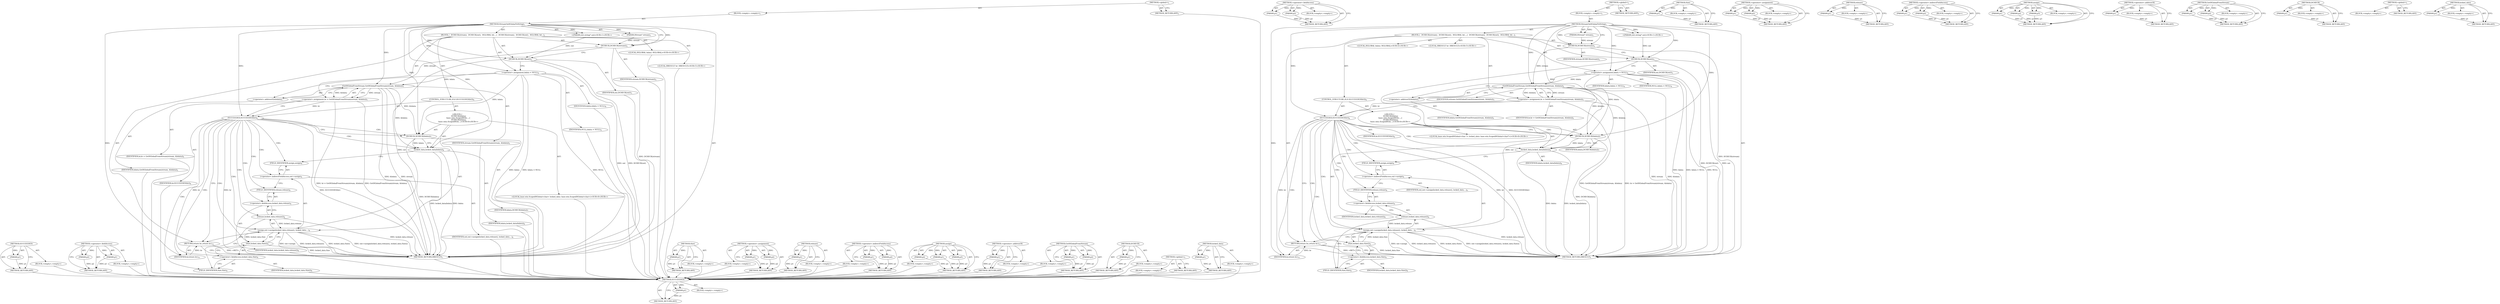 digraph "locked_data" {
vulnerable_93 [label=<(METHOD,SUCCEEDED)>];
vulnerable_94 [label=<(PARAM,p1)>];
vulnerable_95 [label=<(BLOCK,&lt;empty&gt;,&lt;empty&gt;)>];
vulnerable_96 [label=<(METHOD_RETURN,ANY)>];
vulnerable_116 [label=<(METHOD,&lt;operator&gt;.fieldAccess)>];
vulnerable_117 [label=<(PARAM,p1)>];
vulnerable_118 [label=<(PARAM,p2)>];
vulnerable_119 [label=<(BLOCK,&lt;empty&gt;,&lt;empty&gt;)>];
vulnerable_120 [label=<(METHOD_RETURN,ANY)>];
vulnerable_6 [label=<(METHOD,&lt;global&gt;)<SUB>1</SUB>>];
vulnerable_7 [label=<(BLOCK,&lt;empty&gt;,&lt;empty&gt;)<SUB>1</SUB>>];
vulnerable_8 [label=<(METHOD,StreamOnHGlobalToString)<SUB>1</SUB>>];
vulnerable_9 [label=<(PARAM,IStream* stream)<SUB>1</SUB>>];
vulnerable_10 [label="<(PARAM,std::string* out)<SUB>1</SUB>>"];
vulnerable_11 [label=<(BLOCK,{
  DCHECK(stream);
  DCHECK(out);
  HGLOBAL hd...,{
  DCHECK(stream);
  DCHECK(out);
  HGLOBAL hd...)<SUB>1</SUB>>];
vulnerable_12 [label=<(DCHECK,DCHECK(stream))<SUB>2</SUB>>];
vulnerable_13 [label=<(IDENTIFIER,stream,DCHECK(stream))<SUB>2</SUB>>];
vulnerable_14 [label=<(DCHECK,DCHECK(out))<SUB>3</SUB>>];
vulnerable_15 [label=<(IDENTIFIER,out,DCHECK(out))<SUB>3</SUB>>];
vulnerable_16 [label="<(LOCAL,HGLOBAL hdata: HGLOBAL)<SUB>4</SUB>>"];
vulnerable_17 [label=<(&lt;operator&gt;.assignment,hdata = NULL)<SUB>4</SUB>>];
vulnerable_18 [label=<(IDENTIFIER,hdata,hdata = NULL)<SUB>4</SUB>>];
vulnerable_19 [label=<(IDENTIFIER,NULL,hdata = NULL)<SUB>4</SUB>>];
vulnerable_20 [label="<(LOCAL,HRESULT hr: HRESULT)<SUB>5</SUB>>"];
vulnerable_21 [label=<(&lt;operator&gt;.assignment,hr = GetHGlobalFromStream(stream, &amp;hdata))<SUB>5</SUB>>];
vulnerable_22 [label=<(IDENTIFIER,hr,hr = GetHGlobalFromStream(stream, &amp;hdata))<SUB>5</SUB>>];
vulnerable_23 [label=<(GetHGlobalFromStream,GetHGlobalFromStream(stream, &amp;hdata))<SUB>5</SUB>>];
vulnerable_24 [label=<(IDENTIFIER,stream,GetHGlobalFromStream(stream, &amp;hdata))<SUB>5</SUB>>];
vulnerable_25 [label=<(&lt;operator&gt;.addressOf,&amp;hdata)<SUB>5</SUB>>];
vulnerable_26 [label=<(IDENTIFIER,hdata,GetHGlobalFromStream(stream, &amp;hdata))<SUB>5</SUB>>];
vulnerable_27 [label=<(CONTROL_STRUCTURE,IF,if (SUCCEEDED(hr)))<SUB>6</SUB>>];
vulnerable_28 [label=<(SUCCEEDED,SUCCEEDED(hr))<SUB>6</SUB>>];
vulnerable_29 [label=<(IDENTIFIER,hr,SUCCEEDED(hr))<SUB>6</SUB>>];
vulnerable_30 [label="<(BLOCK,{
     DCHECK(hdata);
    base::win::ScopedHGlo...,{
     DCHECK(hdata);
    base::win::ScopedHGlo...)<SUB>6</SUB>>"];
vulnerable_31 [label=<(DCHECK,DCHECK(hdata))<SUB>7</SUB>>];
vulnerable_32 [label=<(IDENTIFIER,hdata,DCHECK(hdata))<SUB>7</SUB>>];
vulnerable_33 [label="<(LOCAL,base.win.ScopedHGlobal&lt;char&gt; locked_data: base.win.ScopedHGlobal&lt;char&gt;)<SUB>8</SUB>>"];
vulnerable_34 [label=<(locked_data,locked_data(hdata))<SUB>8</SUB>>];
vulnerable_35 [label=<(IDENTIFIER,hdata,locked_data(hdata))<SUB>8</SUB>>];
vulnerable_36 [label=<(assign,out-&gt;assign(locked_data.release(), locked_data....)<SUB>9</SUB>>];
vulnerable_37 [label=<(&lt;operator&gt;.indirectFieldAccess,out-&gt;assign)<SUB>9</SUB>>];
vulnerable_38 [label=<(IDENTIFIER,out,out-&gt;assign(locked_data.release(), locked_data....)<SUB>9</SUB>>];
vulnerable_39 [label=<(FIELD_IDENTIFIER,assign,assign)<SUB>9</SUB>>];
vulnerable_40 [label=<(release,locked_data.release())<SUB>9</SUB>>];
vulnerable_41 [label=<(&lt;operator&gt;.fieldAccess,locked_data.release)<SUB>9</SUB>>];
vulnerable_42 [label=<(IDENTIFIER,locked_data,locked_data.release())<SUB>9</SUB>>];
vulnerable_43 [label=<(FIELD_IDENTIFIER,release,release)<SUB>9</SUB>>];
vulnerable_44 [label=<(Size,locked_data.Size())<SUB>9</SUB>>];
vulnerable_45 [label=<(&lt;operator&gt;.fieldAccess,locked_data.Size)<SUB>9</SUB>>];
vulnerable_46 [label=<(IDENTIFIER,locked_data,locked_data.Size())<SUB>9</SUB>>];
vulnerable_47 [label=<(FIELD_IDENTIFIER,Size,Size)<SUB>9</SUB>>];
vulnerable_48 [label=<(RETURN,return hr;,return hr;)<SUB>11</SUB>>];
vulnerable_49 [label=<(IDENTIFIER,hr,return hr;)<SUB>11</SUB>>];
vulnerable_50 [label=<(METHOD_RETURN,HRESULT)<SUB>1</SUB>>];
vulnerable_52 [label=<(METHOD_RETURN,ANY)<SUB>1</SUB>>];
vulnerable_121 [label=<(METHOD,Size)>];
vulnerable_122 [label=<(PARAM,p1)>];
vulnerable_123 [label=<(BLOCK,&lt;empty&gt;,&lt;empty&gt;)>];
vulnerable_124 [label=<(METHOD_RETURN,ANY)>];
vulnerable_79 [label=<(METHOD,&lt;operator&gt;.assignment)>];
vulnerable_80 [label=<(PARAM,p1)>];
vulnerable_81 [label=<(PARAM,p2)>];
vulnerable_82 [label=<(BLOCK,&lt;empty&gt;,&lt;empty&gt;)>];
vulnerable_83 [label=<(METHOD_RETURN,ANY)>];
vulnerable_112 [label=<(METHOD,release)>];
vulnerable_113 [label=<(PARAM,p1)>];
vulnerable_114 [label=<(BLOCK,&lt;empty&gt;,&lt;empty&gt;)>];
vulnerable_115 [label=<(METHOD_RETURN,ANY)>];
vulnerable_107 [label=<(METHOD,&lt;operator&gt;.indirectFieldAccess)>];
vulnerable_108 [label=<(PARAM,p1)>];
vulnerable_109 [label=<(PARAM,p2)>];
vulnerable_110 [label=<(BLOCK,&lt;empty&gt;,&lt;empty&gt;)>];
vulnerable_111 [label=<(METHOD_RETURN,ANY)>];
vulnerable_101 [label=<(METHOD,assign)>];
vulnerable_102 [label=<(PARAM,p1)>];
vulnerable_103 [label=<(PARAM,p2)>];
vulnerable_104 [label=<(PARAM,p3)>];
vulnerable_105 [label=<(BLOCK,&lt;empty&gt;,&lt;empty&gt;)>];
vulnerable_106 [label=<(METHOD_RETURN,ANY)>];
vulnerable_89 [label=<(METHOD,&lt;operator&gt;.addressOf)>];
vulnerable_90 [label=<(PARAM,p1)>];
vulnerable_91 [label=<(BLOCK,&lt;empty&gt;,&lt;empty&gt;)>];
vulnerable_92 [label=<(METHOD_RETURN,ANY)>];
vulnerable_84 [label=<(METHOD,GetHGlobalFromStream)>];
vulnerable_85 [label=<(PARAM,p1)>];
vulnerable_86 [label=<(PARAM,p2)>];
vulnerable_87 [label=<(BLOCK,&lt;empty&gt;,&lt;empty&gt;)>];
vulnerable_88 [label=<(METHOD_RETURN,ANY)>];
vulnerable_75 [label=<(METHOD,DCHECK)>];
vulnerable_76 [label=<(PARAM,p1)>];
vulnerable_77 [label=<(BLOCK,&lt;empty&gt;,&lt;empty&gt;)>];
vulnerable_78 [label=<(METHOD_RETURN,ANY)>];
vulnerable_69 [label=<(METHOD,&lt;global&gt;)<SUB>1</SUB>>];
vulnerable_70 [label=<(BLOCK,&lt;empty&gt;,&lt;empty&gt;)>];
vulnerable_71 [label=<(METHOD_RETURN,ANY)>];
vulnerable_97 [label=<(METHOD,locked_data)>];
vulnerable_98 [label=<(PARAM,p1)>];
vulnerable_99 [label=<(BLOCK,&lt;empty&gt;,&lt;empty&gt;)>];
vulnerable_100 [label=<(METHOD_RETURN,ANY)>];
fixed_93 [label=<(METHOD,SUCCEEDED)>];
fixed_94 [label=<(PARAM,p1)>];
fixed_95 [label=<(BLOCK,&lt;empty&gt;,&lt;empty&gt;)>];
fixed_96 [label=<(METHOD_RETURN,ANY)>];
fixed_116 [label=<(METHOD,&lt;operator&gt;.fieldAccess)>];
fixed_117 [label=<(PARAM,p1)>];
fixed_118 [label=<(PARAM,p2)>];
fixed_119 [label=<(BLOCK,&lt;empty&gt;,&lt;empty&gt;)>];
fixed_120 [label=<(METHOD_RETURN,ANY)>];
fixed_6 [label=<(METHOD,&lt;global&gt;)<SUB>1</SUB>>];
fixed_7 [label=<(BLOCK,&lt;empty&gt;,&lt;empty&gt;)<SUB>1</SUB>>];
fixed_8 [label=<(METHOD,StreamOnHGlobalToString)<SUB>1</SUB>>];
fixed_9 [label=<(PARAM,IStream* stream)<SUB>1</SUB>>];
fixed_10 [label="<(PARAM,std::string* out)<SUB>1</SUB>>"];
fixed_11 [label=<(BLOCK,{
  DCHECK(stream);
  DCHECK(out);
  HGLOBAL hd...,{
  DCHECK(stream);
  DCHECK(out);
  HGLOBAL hd...)<SUB>1</SUB>>];
fixed_12 [label=<(DCHECK,DCHECK(stream))<SUB>2</SUB>>];
fixed_13 [label=<(IDENTIFIER,stream,DCHECK(stream))<SUB>2</SUB>>];
fixed_14 [label=<(DCHECK,DCHECK(out))<SUB>3</SUB>>];
fixed_15 [label=<(IDENTIFIER,out,DCHECK(out))<SUB>3</SUB>>];
fixed_16 [label="<(LOCAL,HGLOBAL hdata: HGLOBAL)<SUB>4</SUB>>"];
fixed_17 [label=<(&lt;operator&gt;.assignment,hdata = NULL)<SUB>4</SUB>>];
fixed_18 [label=<(IDENTIFIER,hdata,hdata = NULL)<SUB>4</SUB>>];
fixed_19 [label=<(IDENTIFIER,NULL,hdata = NULL)<SUB>4</SUB>>];
fixed_20 [label="<(LOCAL,HRESULT hr: HRESULT)<SUB>5</SUB>>"];
fixed_21 [label=<(&lt;operator&gt;.assignment,hr = GetHGlobalFromStream(stream, &amp;hdata))<SUB>5</SUB>>];
fixed_22 [label=<(IDENTIFIER,hr,hr = GetHGlobalFromStream(stream, &amp;hdata))<SUB>5</SUB>>];
fixed_23 [label=<(GetHGlobalFromStream,GetHGlobalFromStream(stream, &amp;hdata))<SUB>5</SUB>>];
fixed_24 [label=<(IDENTIFIER,stream,GetHGlobalFromStream(stream, &amp;hdata))<SUB>5</SUB>>];
fixed_25 [label=<(&lt;operator&gt;.addressOf,&amp;hdata)<SUB>5</SUB>>];
fixed_26 [label=<(IDENTIFIER,hdata,GetHGlobalFromStream(stream, &amp;hdata))<SUB>5</SUB>>];
fixed_27 [label=<(CONTROL_STRUCTURE,IF,if (SUCCEEDED(hr)))<SUB>6</SUB>>];
fixed_28 [label=<(SUCCEEDED,SUCCEEDED(hr))<SUB>6</SUB>>];
fixed_29 [label=<(IDENTIFIER,hr,SUCCEEDED(hr))<SUB>6</SUB>>];
fixed_30 [label="<(BLOCK,{
     DCHECK(hdata);
    base::win::ScopedHGlo...,{
     DCHECK(hdata);
    base::win::ScopedHGlo...)<SUB>6</SUB>>"];
fixed_31 [label=<(DCHECK,DCHECK(hdata))<SUB>7</SUB>>];
fixed_32 [label=<(IDENTIFIER,hdata,DCHECK(hdata))<SUB>7</SUB>>];
fixed_33 [label="<(LOCAL,base.win.ScopedHGlobal&lt;char *&gt; locked_data: base.win.ScopedHGlobal&lt;char*&gt;)<SUB>8</SUB>>"];
fixed_34 [label=<(locked_data,locked_data(hdata))<SUB>8</SUB>>];
fixed_35 [label=<(IDENTIFIER,hdata,locked_data(hdata))<SUB>8</SUB>>];
fixed_36 [label=<(assign,out-&gt;assign(locked_data.release(), locked_data....)<SUB>9</SUB>>];
fixed_37 [label=<(&lt;operator&gt;.indirectFieldAccess,out-&gt;assign)<SUB>9</SUB>>];
fixed_38 [label=<(IDENTIFIER,out,out-&gt;assign(locked_data.release(), locked_data....)<SUB>9</SUB>>];
fixed_39 [label=<(FIELD_IDENTIFIER,assign,assign)<SUB>9</SUB>>];
fixed_40 [label=<(release,locked_data.release())<SUB>9</SUB>>];
fixed_41 [label=<(&lt;operator&gt;.fieldAccess,locked_data.release)<SUB>9</SUB>>];
fixed_42 [label=<(IDENTIFIER,locked_data,locked_data.release())<SUB>9</SUB>>];
fixed_43 [label=<(FIELD_IDENTIFIER,release,release)<SUB>9</SUB>>];
fixed_44 [label=<(Size,locked_data.Size())<SUB>9</SUB>>];
fixed_45 [label=<(&lt;operator&gt;.fieldAccess,locked_data.Size)<SUB>9</SUB>>];
fixed_46 [label=<(IDENTIFIER,locked_data,locked_data.Size())<SUB>9</SUB>>];
fixed_47 [label=<(FIELD_IDENTIFIER,Size,Size)<SUB>9</SUB>>];
fixed_48 [label=<(RETURN,return hr;,return hr;)<SUB>11</SUB>>];
fixed_49 [label=<(IDENTIFIER,hr,return hr;)<SUB>11</SUB>>];
fixed_50 [label=<(METHOD_RETURN,HRESULT)<SUB>1</SUB>>];
fixed_52 [label=<(METHOD_RETURN,ANY)<SUB>1</SUB>>];
fixed_121 [label=<(METHOD,Size)>];
fixed_122 [label=<(PARAM,p1)>];
fixed_123 [label=<(BLOCK,&lt;empty&gt;,&lt;empty&gt;)>];
fixed_124 [label=<(METHOD_RETURN,ANY)>];
fixed_79 [label=<(METHOD,&lt;operator&gt;.assignment)>];
fixed_80 [label=<(PARAM,p1)>];
fixed_81 [label=<(PARAM,p2)>];
fixed_82 [label=<(BLOCK,&lt;empty&gt;,&lt;empty&gt;)>];
fixed_83 [label=<(METHOD_RETURN,ANY)>];
fixed_112 [label=<(METHOD,release)>];
fixed_113 [label=<(PARAM,p1)>];
fixed_114 [label=<(BLOCK,&lt;empty&gt;,&lt;empty&gt;)>];
fixed_115 [label=<(METHOD_RETURN,ANY)>];
fixed_107 [label=<(METHOD,&lt;operator&gt;.indirectFieldAccess)>];
fixed_108 [label=<(PARAM,p1)>];
fixed_109 [label=<(PARAM,p2)>];
fixed_110 [label=<(BLOCK,&lt;empty&gt;,&lt;empty&gt;)>];
fixed_111 [label=<(METHOD_RETURN,ANY)>];
fixed_101 [label=<(METHOD,assign)>];
fixed_102 [label=<(PARAM,p1)>];
fixed_103 [label=<(PARAM,p2)>];
fixed_104 [label=<(PARAM,p3)>];
fixed_105 [label=<(BLOCK,&lt;empty&gt;,&lt;empty&gt;)>];
fixed_106 [label=<(METHOD_RETURN,ANY)>];
fixed_89 [label=<(METHOD,&lt;operator&gt;.addressOf)>];
fixed_90 [label=<(PARAM,p1)>];
fixed_91 [label=<(BLOCK,&lt;empty&gt;,&lt;empty&gt;)>];
fixed_92 [label=<(METHOD_RETURN,ANY)>];
fixed_84 [label=<(METHOD,GetHGlobalFromStream)>];
fixed_85 [label=<(PARAM,p1)>];
fixed_86 [label=<(PARAM,p2)>];
fixed_87 [label=<(BLOCK,&lt;empty&gt;,&lt;empty&gt;)>];
fixed_88 [label=<(METHOD_RETURN,ANY)>];
fixed_75 [label=<(METHOD,DCHECK)>];
fixed_76 [label=<(PARAM,p1)>];
fixed_77 [label=<(BLOCK,&lt;empty&gt;,&lt;empty&gt;)>];
fixed_78 [label=<(METHOD_RETURN,ANY)>];
fixed_69 [label=<(METHOD,&lt;global&gt;)<SUB>1</SUB>>];
fixed_70 [label=<(BLOCK,&lt;empty&gt;,&lt;empty&gt;)>];
fixed_71 [label=<(METHOD_RETURN,ANY)>];
fixed_97 [label=<(METHOD,locked_data)>];
fixed_98 [label=<(PARAM,p1)>];
fixed_99 [label=<(BLOCK,&lt;empty&gt;,&lt;empty&gt;)>];
fixed_100 [label=<(METHOD_RETURN,ANY)>];
vulnerable_93 -> vulnerable_94  [key=0, label="AST: "];
vulnerable_93 -> vulnerable_94  [key=1, label="DDG: "];
vulnerable_93 -> vulnerable_95  [key=0, label="AST: "];
vulnerable_93 -> vulnerable_96  [key=0, label="AST: "];
vulnerable_93 -> vulnerable_96  [key=1, label="CFG: "];
vulnerable_94 -> vulnerable_96  [key=0, label="DDG: p1"];
vulnerable_95 -> fixed_93  [key=0];
vulnerable_96 -> fixed_93  [key=0];
vulnerable_116 -> vulnerable_117  [key=0, label="AST: "];
vulnerable_116 -> vulnerable_117  [key=1, label="DDG: "];
vulnerable_116 -> vulnerable_119  [key=0, label="AST: "];
vulnerable_116 -> vulnerable_118  [key=0, label="AST: "];
vulnerable_116 -> vulnerable_118  [key=1, label="DDG: "];
vulnerable_116 -> vulnerable_120  [key=0, label="AST: "];
vulnerable_116 -> vulnerable_120  [key=1, label="CFG: "];
vulnerable_117 -> vulnerable_120  [key=0, label="DDG: p1"];
vulnerable_118 -> vulnerable_120  [key=0, label="DDG: p2"];
vulnerable_119 -> fixed_93  [key=0];
vulnerable_120 -> fixed_93  [key=0];
vulnerable_6 -> vulnerable_7  [key=0, label="AST: "];
vulnerable_6 -> vulnerable_52  [key=0, label="AST: "];
vulnerable_6 -> vulnerable_52  [key=1, label="CFG: "];
vulnerable_7 -> vulnerable_8  [key=0, label="AST: "];
vulnerable_8 -> vulnerable_9  [key=0, label="AST: "];
vulnerable_8 -> vulnerable_9  [key=1, label="DDG: "];
vulnerable_8 -> vulnerable_10  [key=0, label="AST: "];
vulnerable_8 -> vulnerable_10  [key=1, label="DDG: "];
vulnerable_8 -> vulnerable_11  [key=0, label="AST: "];
vulnerable_8 -> vulnerable_50  [key=0, label="AST: "];
vulnerable_8 -> vulnerable_12  [key=0, label="CFG: "];
vulnerable_8 -> vulnerable_12  [key=1, label="DDG: "];
vulnerable_8 -> vulnerable_17  [key=0, label="DDG: "];
vulnerable_8 -> vulnerable_14  [key=0, label="DDG: "];
vulnerable_8 -> vulnerable_49  [key=0, label="DDG: "];
vulnerable_8 -> vulnerable_23  [key=0, label="DDG: "];
vulnerable_8 -> vulnerable_28  [key=0, label="DDG: "];
vulnerable_8 -> vulnerable_31  [key=0, label="DDG: "];
vulnerable_8 -> vulnerable_34  [key=0, label="DDG: "];
vulnerable_9 -> vulnerable_12  [key=0, label="DDG: stream"];
vulnerable_10 -> vulnerable_14  [key=0, label="DDG: out"];
vulnerable_11 -> vulnerable_12  [key=0, label="AST: "];
vulnerable_11 -> vulnerable_14  [key=0, label="AST: "];
vulnerable_11 -> vulnerable_16  [key=0, label="AST: "];
vulnerable_11 -> vulnerable_17  [key=0, label="AST: "];
vulnerable_11 -> vulnerable_20  [key=0, label="AST: "];
vulnerable_11 -> vulnerable_21  [key=0, label="AST: "];
vulnerable_11 -> vulnerable_27  [key=0, label="AST: "];
vulnerable_11 -> vulnerable_48  [key=0, label="AST: "];
vulnerable_12 -> vulnerable_13  [key=0, label="AST: "];
vulnerable_12 -> vulnerable_14  [key=0, label="CFG: "];
vulnerable_12 -> vulnerable_50  [key=0, label="DDG: DCHECK(stream)"];
vulnerable_12 -> vulnerable_23  [key=0, label="DDG: stream"];
vulnerable_13 -> fixed_93  [key=0];
vulnerable_14 -> vulnerable_15  [key=0, label="AST: "];
vulnerable_14 -> vulnerable_17  [key=0, label="CFG: "];
vulnerable_14 -> vulnerable_50  [key=0, label="DDG: out"];
vulnerable_14 -> vulnerable_50  [key=1, label="DDG: DCHECK(out)"];
vulnerable_14 -> vulnerable_36  [key=0, label="DDG: out"];
vulnerable_15 -> fixed_93  [key=0];
vulnerable_16 -> fixed_93  [key=0];
vulnerable_17 -> vulnerable_18  [key=0, label="AST: "];
vulnerable_17 -> vulnerable_19  [key=0, label="AST: "];
vulnerable_17 -> vulnerable_25  [key=0, label="CFG: "];
vulnerable_17 -> vulnerable_50  [key=0, label="DDG: hdata"];
vulnerable_17 -> vulnerable_50  [key=1, label="DDG: hdata = NULL"];
vulnerable_17 -> vulnerable_50  [key=2, label="DDG: NULL"];
vulnerable_17 -> vulnerable_23  [key=0, label="DDG: hdata"];
vulnerable_17 -> vulnerable_31  [key=0, label="DDG: hdata"];
vulnerable_18 -> fixed_93  [key=0];
vulnerable_19 -> fixed_93  [key=0];
vulnerable_20 -> fixed_93  [key=0];
vulnerable_21 -> vulnerable_22  [key=0, label="AST: "];
vulnerable_21 -> vulnerable_23  [key=0, label="AST: "];
vulnerable_21 -> vulnerable_28  [key=0, label="CFG: "];
vulnerable_21 -> vulnerable_28  [key=1, label="DDG: hr"];
vulnerable_21 -> vulnerable_50  [key=0, label="DDG: GetHGlobalFromStream(stream, &amp;hdata)"];
vulnerable_21 -> vulnerable_50  [key=1, label="DDG: hr = GetHGlobalFromStream(stream, &amp;hdata)"];
vulnerable_22 -> fixed_93  [key=0];
vulnerable_23 -> vulnerable_24  [key=0, label="AST: "];
vulnerable_23 -> vulnerable_25  [key=0, label="AST: "];
vulnerable_23 -> vulnerable_21  [key=0, label="CFG: "];
vulnerable_23 -> vulnerable_21  [key=1, label="DDG: stream"];
vulnerable_23 -> vulnerable_21  [key=2, label="DDG: &amp;hdata"];
vulnerable_23 -> vulnerable_50  [key=0, label="DDG: stream"];
vulnerable_23 -> vulnerable_50  [key=1, label="DDG: &amp;hdata"];
vulnerable_23 -> vulnerable_31  [key=0, label="DDG: &amp;hdata"];
vulnerable_23 -> vulnerable_34  [key=0, label="DDG: &amp;hdata"];
vulnerable_24 -> fixed_93  [key=0];
vulnerable_25 -> vulnerable_26  [key=0, label="AST: "];
vulnerable_25 -> vulnerable_23  [key=0, label="CFG: "];
vulnerable_26 -> fixed_93  [key=0];
vulnerable_27 -> vulnerable_28  [key=0, label="AST: "];
vulnerable_27 -> vulnerable_30  [key=0, label="AST: "];
vulnerable_28 -> vulnerable_29  [key=0, label="AST: "];
vulnerable_28 -> vulnerable_31  [key=0, label="CFG: "];
vulnerable_28 -> vulnerable_31  [key=1, label="CDG: "];
vulnerable_28 -> vulnerable_48  [key=0, label="CFG: "];
vulnerable_28 -> vulnerable_50  [key=0, label="DDG: hr"];
vulnerable_28 -> vulnerable_50  [key=1, label="DDG: SUCCEEDED(hr)"];
vulnerable_28 -> vulnerable_49  [key=0, label="DDG: hr"];
vulnerable_28 -> vulnerable_40  [key=0, label="CDG: "];
vulnerable_28 -> vulnerable_47  [key=0, label="CDG: "];
vulnerable_28 -> vulnerable_34  [key=0, label="CDG: "];
vulnerable_28 -> vulnerable_36  [key=0, label="CDG: "];
vulnerable_28 -> vulnerable_44  [key=0, label="CDG: "];
vulnerable_28 -> vulnerable_37  [key=0, label="CDG: "];
vulnerable_28 -> vulnerable_41  [key=0, label="CDG: "];
vulnerable_28 -> vulnerable_45  [key=0, label="CDG: "];
vulnerable_28 -> vulnerable_39  [key=0, label="CDG: "];
vulnerable_28 -> vulnerable_43  [key=0, label="CDG: "];
vulnerable_29 -> fixed_93  [key=0];
vulnerable_30 -> vulnerable_31  [key=0, label="AST: "];
vulnerable_30 -> vulnerable_33  [key=0, label="AST: "];
vulnerable_30 -> vulnerable_34  [key=0, label="AST: "];
vulnerable_30 -> vulnerable_36  [key=0, label="AST: "];
vulnerable_31 -> vulnerable_32  [key=0, label="AST: "];
vulnerable_31 -> vulnerable_34  [key=0, label="CFG: "];
vulnerable_31 -> vulnerable_34  [key=1, label="DDG: hdata"];
vulnerable_31 -> vulnerable_50  [key=0, label="DDG: DCHECK(hdata)"];
vulnerable_32 -> fixed_93  [key=0];
vulnerable_33 -> fixed_93  [key=0];
vulnerable_34 -> vulnerable_35  [key=0, label="AST: "];
vulnerable_34 -> vulnerable_39  [key=0, label="CFG: "];
vulnerable_34 -> vulnerable_50  [key=0, label="DDG: hdata"];
vulnerable_34 -> vulnerable_50  [key=1, label="DDG: locked_data(hdata)"];
vulnerable_35 -> fixed_93  [key=0];
vulnerable_36 -> vulnerable_37  [key=0, label="AST: "];
vulnerable_36 -> vulnerable_40  [key=0, label="AST: "];
vulnerable_36 -> vulnerable_44  [key=0, label="AST: "];
vulnerable_36 -> vulnerable_48  [key=0, label="CFG: "];
vulnerable_36 -> vulnerable_50  [key=0, label="DDG: out-&gt;assign"];
vulnerable_36 -> vulnerable_50  [key=1, label="DDG: locked_data.release()"];
vulnerable_36 -> vulnerable_50  [key=2, label="DDG: locked_data.Size()"];
vulnerable_36 -> vulnerable_50  [key=3, label="DDG: out-&gt;assign(locked_data.release(), locked_data.Size())"];
vulnerable_37 -> vulnerable_38  [key=0, label="AST: "];
vulnerable_37 -> vulnerable_39  [key=0, label="AST: "];
vulnerable_37 -> vulnerable_43  [key=0, label="CFG: "];
vulnerable_38 -> fixed_93  [key=0];
vulnerable_39 -> vulnerable_37  [key=0, label="CFG: "];
vulnerable_40 -> vulnerable_41  [key=0, label="AST: "];
vulnerable_40 -> vulnerable_47  [key=0, label="CFG: "];
vulnerable_40 -> vulnerable_50  [key=0, label="DDG: locked_data.release"];
vulnerable_40 -> vulnerable_36  [key=0, label="DDG: locked_data.release"];
vulnerable_41 -> vulnerable_42  [key=0, label="AST: "];
vulnerable_41 -> vulnerable_43  [key=0, label="AST: "];
vulnerable_41 -> vulnerable_40  [key=0, label="CFG: "];
vulnerable_42 -> fixed_93  [key=0];
vulnerable_43 -> vulnerable_41  [key=0, label="CFG: "];
vulnerable_44 -> vulnerable_45  [key=0, label="AST: "];
vulnerable_44 -> vulnerable_36  [key=0, label="CFG: "];
vulnerable_44 -> vulnerable_36  [key=1, label="DDG: locked_data.Size"];
vulnerable_44 -> vulnerable_50  [key=0, label="DDG: locked_data.Size"];
vulnerable_45 -> vulnerable_46  [key=0, label="AST: "];
vulnerable_45 -> vulnerable_47  [key=0, label="AST: "];
vulnerable_45 -> vulnerable_44  [key=0, label="CFG: "];
vulnerable_46 -> fixed_93  [key=0];
vulnerable_47 -> vulnerable_45  [key=0, label="CFG: "];
vulnerable_48 -> vulnerable_49  [key=0, label="AST: "];
vulnerable_48 -> vulnerable_50  [key=0, label="CFG: "];
vulnerable_48 -> vulnerable_50  [key=1, label="DDG: &lt;RET&gt;"];
vulnerable_49 -> vulnerable_48  [key=0, label="DDG: hr"];
vulnerable_50 -> fixed_93  [key=0];
vulnerable_52 -> fixed_93  [key=0];
vulnerable_121 -> vulnerable_122  [key=0, label="AST: "];
vulnerable_121 -> vulnerable_122  [key=1, label="DDG: "];
vulnerable_121 -> vulnerable_123  [key=0, label="AST: "];
vulnerable_121 -> vulnerable_124  [key=0, label="AST: "];
vulnerable_121 -> vulnerable_124  [key=1, label="CFG: "];
vulnerable_122 -> vulnerable_124  [key=0, label="DDG: p1"];
vulnerable_123 -> fixed_93  [key=0];
vulnerable_124 -> fixed_93  [key=0];
vulnerable_79 -> vulnerable_80  [key=0, label="AST: "];
vulnerable_79 -> vulnerable_80  [key=1, label="DDG: "];
vulnerable_79 -> vulnerable_82  [key=0, label="AST: "];
vulnerable_79 -> vulnerable_81  [key=0, label="AST: "];
vulnerable_79 -> vulnerable_81  [key=1, label="DDG: "];
vulnerable_79 -> vulnerable_83  [key=0, label="AST: "];
vulnerable_79 -> vulnerable_83  [key=1, label="CFG: "];
vulnerable_80 -> vulnerable_83  [key=0, label="DDG: p1"];
vulnerable_81 -> vulnerable_83  [key=0, label="DDG: p2"];
vulnerable_82 -> fixed_93  [key=0];
vulnerable_83 -> fixed_93  [key=0];
vulnerable_112 -> vulnerable_113  [key=0, label="AST: "];
vulnerable_112 -> vulnerable_113  [key=1, label="DDG: "];
vulnerable_112 -> vulnerable_114  [key=0, label="AST: "];
vulnerable_112 -> vulnerable_115  [key=0, label="AST: "];
vulnerable_112 -> vulnerable_115  [key=1, label="CFG: "];
vulnerable_113 -> vulnerable_115  [key=0, label="DDG: p1"];
vulnerable_114 -> fixed_93  [key=0];
vulnerable_115 -> fixed_93  [key=0];
vulnerable_107 -> vulnerable_108  [key=0, label="AST: "];
vulnerable_107 -> vulnerable_108  [key=1, label="DDG: "];
vulnerable_107 -> vulnerable_110  [key=0, label="AST: "];
vulnerable_107 -> vulnerable_109  [key=0, label="AST: "];
vulnerable_107 -> vulnerable_109  [key=1, label="DDG: "];
vulnerable_107 -> vulnerable_111  [key=0, label="AST: "];
vulnerable_107 -> vulnerable_111  [key=1, label="CFG: "];
vulnerable_108 -> vulnerable_111  [key=0, label="DDG: p1"];
vulnerable_109 -> vulnerable_111  [key=0, label="DDG: p2"];
vulnerable_110 -> fixed_93  [key=0];
vulnerable_111 -> fixed_93  [key=0];
vulnerable_101 -> vulnerable_102  [key=0, label="AST: "];
vulnerable_101 -> vulnerable_102  [key=1, label="DDG: "];
vulnerable_101 -> vulnerable_105  [key=0, label="AST: "];
vulnerable_101 -> vulnerable_103  [key=0, label="AST: "];
vulnerable_101 -> vulnerable_103  [key=1, label="DDG: "];
vulnerable_101 -> vulnerable_106  [key=0, label="AST: "];
vulnerable_101 -> vulnerable_106  [key=1, label="CFG: "];
vulnerable_101 -> vulnerable_104  [key=0, label="AST: "];
vulnerable_101 -> vulnerable_104  [key=1, label="DDG: "];
vulnerable_102 -> vulnerable_106  [key=0, label="DDG: p1"];
vulnerable_103 -> vulnerable_106  [key=0, label="DDG: p2"];
vulnerable_104 -> vulnerable_106  [key=0, label="DDG: p3"];
vulnerable_105 -> fixed_93  [key=0];
vulnerable_106 -> fixed_93  [key=0];
vulnerable_89 -> vulnerable_90  [key=0, label="AST: "];
vulnerable_89 -> vulnerable_90  [key=1, label="DDG: "];
vulnerable_89 -> vulnerable_91  [key=0, label="AST: "];
vulnerable_89 -> vulnerable_92  [key=0, label="AST: "];
vulnerable_89 -> vulnerable_92  [key=1, label="CFG: "];
vulnerable_90 -> vulnerable_92  [key=0, label="DDG: p1"];
vulnerable_91 -> fixed_93  [key=0];
vulnerable_92 -> fixed_93  [key=0];
vulnerable_84 -> vulnerable_85  [key=0, label="AST: "];
vulnerable_84 -> vulnerable_85  [key=1, label="DDG: "];
vulnerable_84 -> vulnerable_87  [key=0, label="AST: "];
vulnerable_84 -> vulnerable_86  [key=0, label="AST: "];
vulnerable_84 -> vulnerable_86  [key=1, label="DDG: "];
vulnerable_84 -> vulnerable_88  [key=0, label="AST: "];
vulnerable_84 -> vulnerable_88  [key=1, label="CFG: "];
vulnerable_85 -> vulnerable_88  [key=0, label="DDG: p1"];
vulnerable_86 -> vulnerable_88  [key=0, label="DDG: p2"];
vulnerable_87 -> fixed_93  [key=0];
vulnerable_88 -> fixed_93  [key=0];
vulnerable_75 -> vulnerable_76  [key=0, label="AST: "];
vulnerable_75 -> vulnerable_76  [key=1, label="DDG: "];
vulnerable_75 -> vulnerable_77  [key=0, label="AST: "];
vulnerable_75 -> vulnerable_78  [key=0, label="AST: "];
vulnerable_75 -> vulnerable_78  [key=1, label="CFG: "];
vulnerable_76 -> vulnerable_78  [key=0, label="DDG: p1"];
vulnerable_77 -> fixed_93  [key=0];
vulnerable_78 -> fixed_93  [key=0];
vulnerable_69 -> vulnerable_70  [key=0, label="AST: "];
vulnerable_69 -> vulnerable_71  [key=0, label="AST: "];
vulnerable_69 -> vulnerable_71  [key=1, label="CFG: "];
vulnerable_70 -> fixed_93  [key=0];
vulnerable_71 -> fixed_93  [key=0];
vulnerable_97 -> vulnerable_98  [key=0, label="AST: "];
vulnerable_97 -> vulnerable_98  [key=1, label="DDG: "];
vulnerable_97 -> vulnerable_99  [key=0, label="AST: "];
vulnerable_97 -> vulnerable_100  [key=0, label="AST: "];
vulnerable_97 -> vulnerable_100  [key=1, label="CFG: "];
vulnerable_98 -> vulnerable_100  [key=0, label="DDG: p1"];
vulnerable_99 -> fixed_93  [key=0];
vulnerable_100 -> fixed_93  [key=0];
fixed_93 -> fixed_94  [key=0, label="AST: "];
fixed_93 -> fixed_94  [key=1, label="DDG: "];
fixed_93 -> fixed_95  [key=0, label="AST: "];
fixed_93 -> fixed_96  [key=0, label="AST: "];
fixed_93 -> fixed_96  [key=1, label="CFG: "];
fixed_94 -> fixed_96  [key=0, label="DDG: p1"];
fixed_116 -> fixed_117  [key=0, label="AST: "];
fixed_116 -> fixed_117  [key=1, label="DDG: "];
fixed_116 -> fixed_119  [key=0, label="AST: "];
fixed_116 -> fixed_118  [key=0, label="AST: "];
fixed_116 -> fixed_118  [key=1, label="DDG: "];
fixed_116 -> fixed_120  [key=0, label="AST: "];
fixed_116 -> fixed_120  [key=1, label="CFG: "];
fixed_117 -> fixed_120  [key=0, label="DDG: p1"];
fixed_118 -> fixed_120  [key=0, label="DDG: p2"];
fixed_6 -> fixed_7  [key=0, label="AST: "];
fixed_6 -> fixed_52  [key=0, label="AST: "];
fixed_6 -> fixed_52  [key=1, label="CFG: "];
fixed_7 -> fixed_8  [key=0, label="AST: "];
fixed_8 -> fixed_9  [key=0, label="AST: "];
fixed_8 -> fixed_9  [key=1, label="DDG: "];
fixed_8 -> fixed_10  [key=0, label="AST: "];
fixed_8 -> fixed_10  [key=1, label="DDG: "];
fixed_8 -> fixed_11  [key=0, label="AST: "];
fixed_8 -> fixed_50  [key=0, label="AST: "];
fixed_8 -> fixed_12  [key=0, label="CFG: "];
fixed_8 -> fixed_12  [key=1, label="DDG: "];
fixed_8 -> fixed_17  [key=0, label="DDG: "];
fixed_8 -> fixed_14  [key=0, label="DDG: "];
fixed_8 -> fixed_49  [key=0, label="DDG: "];
fixed_8 -> fixed_23  [key=0, label="DDG: "];
fixed_8 -> fixed_28  [key=0, label="DDG: "];
fixed_8 -> fixed_31  [key=0, label="DDG: "];
fixed_8 -> fixed_34  [key=0, label="DDG: "];
fixed_9 -> fixed_12  [key=0, label="DDG: stream"];
fixed_10 -> fixed_14  [key=0, label="DDG: out"];
fixed_11 -> fixed_12  [key=0, label="AST: "];
fixed_11 -> fixed_14  [key=0, label="AST: "];
fixed_11 -> fixed_16  [key=0, label="AST: "];
fixed_11 -> fixed_17  [key=0, label="AST: "];
fixed_11 -> fixed_20  [key=0, label="AST: "];
fixed_11 -> fixed_21  [key=0, label="AST: "];
fixed_11 -> fixed_27  [key=0, label="AST: "];
fixed_11 -> fixed_48  [key=0, label="AST: "];
fixed_12 -> fixed_13  [key=0, label="AST: "];
fixed_12 -> fixed_14  [key=0, label="CFG: "];
fixed_12 -> fixed_50  [key=0, label="DDG: DCHECK(stream)"];
fixed_12 -> fixed_23  [key=0, label="DDG: stream"];
fixed_14 -> fixed_15  [key=0, label="AST: "];
fixed_14 -> fixed_17  [key=0, label="CFG: "];
fixed_14 -> fixed_50  [key=0, label="DDG: out"];
fixed_14 -> fixed_50  [key=1, label="DDG: DCHECK(out)"];
fixed_14 -> fixed_36  [key=0, label="DDG: out"];
fixed_17 -> fixed_18  [key=0, label="AST: "];
fixed_17 -> fixed_19  [key=0, label="AST: "];
fixed_17 -> fixed_25  [key=0, label="CFG: "];
fixed_17 -> fixed_50  [key=0, label="DDG: hdata"];
fixed_17 -> fixed_50  [key=1, label="DDG: hdata = NULL"];
fixed_17 -> fixed_50  [key=2, label="DDG: NULL"];
fixed_17 -> fixed_23  [key=0, label="DDG: hdata"];
fixed_17 -> fixed_31  [key=0, label="DDG: hdata"];
fixed_21 -> fixed_22  [key=0, label="AST: "];
fixed_21 -> fixed_23  [key=0, label="AST: "];
fixed_21 -> fixed_28  [key=0, label="CFG: "];
fixed_21 -> fixed_28  [key=1, label="DDG: hr"];
fixed_21 -> fixed_50  [key=0, label="DDG: GetHGlobalFromStream(stream, &amp;hdata)"];
fixed_21 -> fixed_50  [key=1, label="DDG: hr = GetHGlobalFromStream(stream, &amp;hdata)"];
fixed_23 -> fixed_24  [key=0, label="AST: "];
fixed_23 -> fixed_25  [key=0, label="AST: "];
fixed_23 -> fixed_21  [key=0, label="CFG: "];
fixed_23 -> fixed_21  [key=1, label="DDG: stream"];
fixed_23 -> fixed_21  [key=2, label="DDG: &amp;hdata"];
fixed_23 -> fixed_50  [key=0, label="DDG: stream"];
fixed_23 -> fixed_50  [key=1, label="DDG: &amp;hdata"];
fixed_23 -> fixed_31  [key=0, label="DDG: &amp;hdata"];
fixed_23 -> fixed_34  [key=0, label="DDG: &amp;hdata"];
fixed_25 -> fixed_26  [key=0, label="AST: "];
fixed_25 -> fixed_23  [key=0, label="CFG: "];
fixed_27 -> fixed_28  [key=0, label="AST: "];
fixed_27 -> fixed_30  [key=0, label="AST: "];
fixed_28 -> fixed_29  [key=0, label="AST: "];
fixed_28 -> fixed_31  [key=0, label="CFG: "];
fixed_28 -> fixed_31  [key=1, label="CDG: "];
fixed_28 -> fixed_48  [key=0, label="CFG: "];
fixed_28 -> fixed_50  [key=0, label="DDG: hr"];
fixed_28 -> fixed_50  [key=1, label="DDG: SUCCEEDED(hr)"];
fixed_28 -> fixed_49  [key=0, label="DDG: hr"];
fixed_28 -> fixed_40  [key=0, label="CDG: "];
fixed_28 -> fixed_47  [key=0, label="CDG: "];
fixed_28 -> fixed_34  [key=0, label="CDG: "];
fixed_28 -> fixed_36  [key=0, label="CDG: "];
fixed_28 -> fixed_44  [key=0, label="CDG: "];
fixed_28 -> fixed_37  [key=0, label="CDG: "];
fixed_28 -> fixed_41  [key=0, label="CDG: "];
fixed_28 -> fixed_45  [key=0, label="CDG: "];
fixed_28 -> fixed_39  [key=0, label="CDG: "];
fixed_28 -> fixed_43  [key=0, label="CDG: "];
fixed_30 -> fixed_31  [key=0, label="AST: "];
fixed_30 -> fixed_33  [key=0, label="AST: "];
fixed_30 -> fixed_34  [key=0, label="AST: "];
fixed_30 -> fixed_36  [key=0, label="AST: "];
fixed_31 -> fixed_32  [key=0, label="AST: "];
fixed_31 -> fixed_34  [key=0, label="CFG: "];
fixed_31 -> fixed_34  [key=1, label="DDG: hdata"];
fixed_31 -> fixed_50  [key=0, label="DDG: DCHECK(hdata)"];
fixed_34 -> fixed_35  [key=0, label="AST: "];
fixed_34 -> fixed_39  [key=0, label="CFG: "];
fixed_34 -> fixed_50  [key=0, label="DDG: hdata"];
fixed_34 -> fixed_50  [key=1, label="DDG: locked_data(hdata)"];
fixed_36 -> fixed_37  [key=0, label="AST: "];
fixed_36 -> fixed_40  [key=0, label="AST: "];
fixed_36 -> fixed_44  [key=0, label="AST: "];
fixed_36 -> fixed_48  [key=0, label="CFG: "];
fixed_36 -> fixed_50  [key=0, label="DDG: out-&gt;assign"];
fixed_36 -> fixed_50  [key=1, label="DDG: locked_data.release()"];
fixed_36 -> fixed_50  [key=2, label="DDG: locked_data.Size()"];
fixed_36 -> fixed_50  [key=3, label="DDG: out-&gt;assign(locked_data.release(), locked_data.Size())"];
fixed_37 -> fixed_38  [key=0, label="AST: "];
fixed_37 -> fixed_39  [key=0, label="AST: "];
fixed_37 -> fixed_43  [key=0, label="CFG: "];
fixed_39 -> fixed_37  [key=0, label="CFG: "];
fixed_40 -> fixed_41  [key=0, label="AST: "];
fixed_40 -> fixed_47  [key=0, label="CFG: "];
fixed_40 -> fixed_50  [key=0, label="DDG: locked_data.release"];
fixed_40 -> fixed_36  [key=0, label="DDG: locked_data.release"];
fixed_41 -> fixed_42  [key=0, label="AST: "];
fixed_41 -> fixed_43  [key=0, label="AST: "];
fixed_41 -> fixed_40  [key=0, label="CFG: "];
fixed_43 -> fixed_41  [key=0, label="CFG: "];
fixed_44 -> fixed_45  [key=0, label="AST: "];
fixed_44 -> fixed_36  [key=0, label="CFG: "];
fixed_44 -> fixed_36  [key=1, label="DDG: locked_data.Size"];
fixed_44 -> fixed_50  [key=0, label="DDG: locked_data.Size"];
fixed_45 -> fixed_46  [key=0, label="AST: "];
fixed_45 -> fixed_47  [key=0, label="AST: "];
fixed_45 -> fixed_44  [key=0, label="CFG: "];
fixed_47 -> fixed_45  [key=0, label="CFG: "];
fixed_48 -> fixed_49  [key=0, label="AST: "];
fixed_48 -> fixed_50  [key=0, label="CFG: "];
fixed_48 -> fixed_50  [key=1, label="DDG: &lt;RET&gt;"];
fixed_49 -> fixed_48  [key=0, label="DDG: hr"];
fixed_121 -> fixed_122  [key=0, label="AST: "];
fixed_121 -> fixed_122  [key=1, label="DDG: "];
fixed_121 -> fixed_123  [key=0, label="AST: "];
fixed_121 -> fixed_124  [key=0, label="AST: "];
fixed_121 -> fixed_124  [key=1, label="CFG: "];
fixed_122 -> fixed_124  [key=0, label="DDG: p1"];
fixed_79 -> fixed_80  [key=0, label="AST: "];
fixed_79 -> fixed_80  [key=1, label="DDG: "];
fixed_79 -> fixed_82  [key=0, label="AST: "];
fixed_79 -> fixed_81  [key=0, label="AST: "];
fixed_79 -> fixed_81  [key=1, label="DDG: "];
fixed_79 -> fixed_83  [key=0, label="AST: "];
fixed_79 -> fixed_83  [key=1, label="CFG: "];
fixed_80 -> fixed_83  [key=0, label="DDG: p1"];
fixed_81 -> fixed_83  [key=0, label="DDG: p2"];
fixed_112 -> fixed_113  [key=0, label="AST: "];
fixed_112 -> fixed_113  [key=1, label="DDG: "];
fixed_112 -> fixed_114  [key=0, label="AST: "];
fixed_112 -> fixed_115  [key=0, label="AST: "];
fixed_112 -> fixed_115  [key=1, label="CFG: "];
fixed_113 -> fixed_115  [key=0, label="DDG: p1"];
fixed_107 -> fixed_108  [key=0, label="AST: "];
fixed_107 -> fixed_108  [key=1, label="DDG: "];
fixed_107 -> fixed_110  [key=0, label="AST: "];
fixed_107 -> fixed_109  [key=0, label="AST: "];
fixed_107 -> fixed_109  [key=1, label="DDG: "];
fixed_107 -> fixed_111  [key=0, label="AST: "];
fixed_107 -> fixed_111  [key=1, label="CFG: "];
fixed_108 -> fixed_111  [key=0, label="DDG: p1"];
fixed_109 -> fixed_111  [key=0, label="DDG: p2"];
fixed_101 -> fixed_102  [key=0, label="AST: "];
fixed_101 -> fixed_102  [key=1, label="DDG: "];
fixed_101 -> fixed_105  [key=0, label="AST: "];
fixed_101 -> fixed_103  [key=0, label="AST: "];
fixed_101 -> fixed_103  [key=1, label="DDG: "];
fixed_101 -> fixed_106  [key=0, label="AST: "];
fixed_101 -> fixed_106  [key=1, label="CFG: "];
fixed_101 -> fixed_104  [key=0, label="AST: "];
fixed_101 -> fixed_104  [key=1, label="DDG: "];
fixed_102 -> fixed_106  [key=0, label="DDG: p1"];
fixed_103 -> fixed_106  [key=0, label="DDG: p2"];
fixed_104 -> fixed_106  [key=0, label="DDG: p3"];
fixed_89 -> fixed_90  [key=0, label="AST: "];
fixed_89 -> fixed_90  [key=1, label="DDG: "];
fixed_89 -> fixed_91  [key=0, label="AST: "];
fixed_89 -> fixed_92  [key=0, label="AST: "];
fixed_89 -> fixed_92  [key=1, label="CFG: "];
fixed_90 -> fixed_92  [key=0, label="DDG: p1"];
fixed_84 -> fixed_85  [key=0, label="AST: "];
fixed_84 -> fixed_85  [key=1, label="DDG: "];
fixed_84 -> fixed_87  [key=0, label="AST: "];
fixed_84 -> fixed_86  [key=0, label="AST: "];
fixed_84 -> fixed_86  [key=1, label="DDG: "];
fixed_84 -> fixed_88  [key=0, label="AST: "];
fixed_84 -> fixed_88  [key=1, label="CFG: "];
fixed_85 -> fixed_88  [key=0, label="DDG: p1"];
fixed_86 -> fixed_88  [key=0, label="DDG: p2"];
fixed_75 -> fixed_76  [key=0, label="AST: "];
fixed_75 -> fixed_76  [key=1, label="DDG: "];
fixed_75 -> fixed_77  [key=0, label="AST: "];
fixed_75 -> fixed_78  [key=0, label="AST: "];
fixed_75 -> fixed_78  [key=1, label="CFG: "];
fixed_76 -> fixed_78  [key=0, label="DDG: p1"];
fixed_69 -> fixed_70  [key=0, label="AST: "];
fixed_69 -> fixed_71  [key=0, label="AST: "];
fixed_69 -> fixed_71  [key=1, label="CFG: "];
fixed_97 -> fixed_98  [key=0, label="AST: "];
fixed_97 -> fixed_98  [key=1, label="DDG: "];
fixed_97 -> fixed_99  [key=0, label="AST: "];
fixed_97 -> fixed_100  [key=0, label="AST: "];
fixed_97 -> fixed_100  [key=1, label="CFG: "];
fixed_98 -> fixed_100  [key=0, label="DDG: p1"];
}
